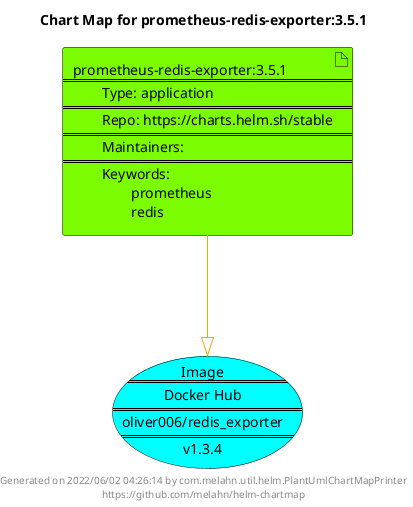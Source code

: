 @startuml
skinparam linetype ortho
skinparam backgroundColor white
skinparam usecaseBorderColor black
skinparam usecaseArrowColor LightSlateGray
skinparam artifactBorderColor black
skinparam artifactArrowColor LightSlateGray

title Chart Map for prometheus-redis-exporter:3.5.1

'There is one referenced Helm Chart
artifact "prometheus-redis-exporter:3.5.1\n====\n\tType: application\n====\n\tRepo: https://charts.helm.sh/stable\n====\n\tMaintainers: \n====\n\tKeywords: \n\t\tprometheus\n\t\tredis" as prometheus_redis_exporter_3_5_1 #LawnGreen

'There is one referenced Docker Image
usecase "Image\n====\nDocker Hub\n====\noliver006/redis_exporter\n====\nv1.3.4" as oliver006_redis_exporter_v1_3_4 #Cyan

'Chart Dependencies
prometheus_redis_exporter_3_5_1--[#orange]-|>oliver006_redis_exporter_v1_3_4

center footer Generated on 2022/06/02 04:26:14 by com.melahn.util.helm.PlantUmlChartMapPrinter\nhttps://github.com/melahn/helm-chartmap
@enduml
